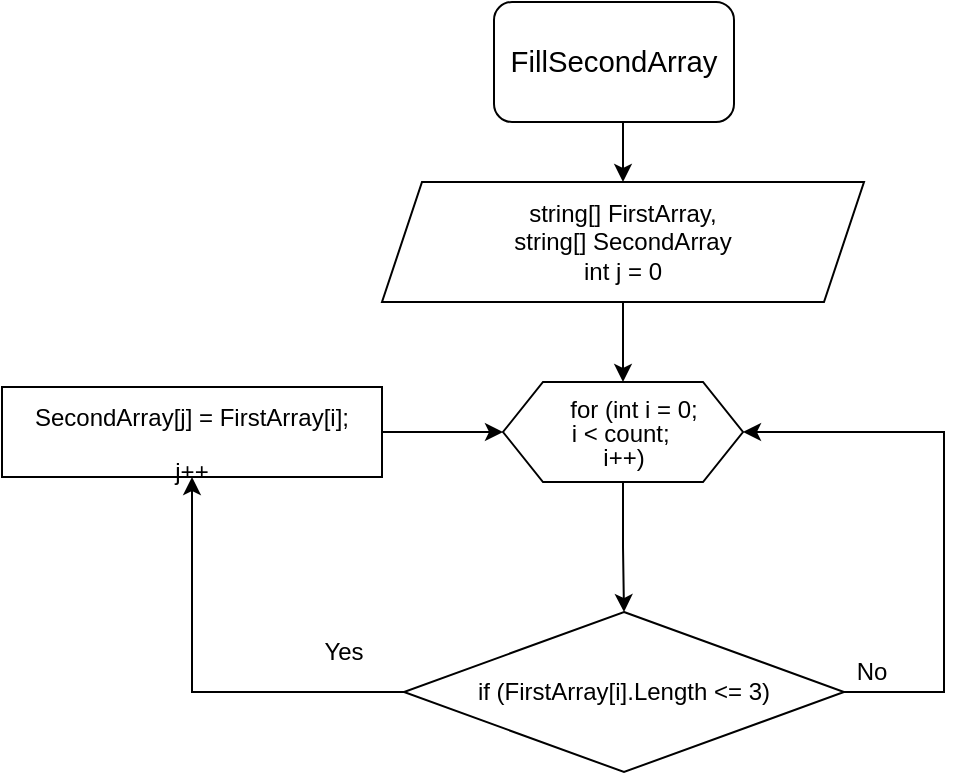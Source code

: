 <mxfile version="20.2.8" type="device"><diagram id="OblgngXBaN5i2UC44Yuv" name="Страница 1"><mxGraphModel dx="1078" dy="209" grid="0" gridSize="10" guides="1" tooltips="1" connect="1" arrows="1" fold="1" page="0" pageScale="1" pageWidth="827" pageHeight="1169" math="0" shadow="0"><root><mxCell id="0"/><mxCell id="1" parent="0"/><mxCell id="FsJn8AWs2QUzEIa8-9tw-12" style="edgeStyle=orthogonalEdgeStyle;rounded=0;orthogonalLoop=1;jettySize=auto;html=1;exitX=0.5;exitY=1;exitDx=0;exitDy=0;entryX=0.5;entryY=0;entryDx=0;entryDy=0;" edge="1" parent="1" source="FsJn8AWs2QUzEIa8-9tw-2" target="FsJn8AWs2QUzEIa8-9tw-5"><mxGeometry relative="1" as="geometry"/></mxCell><mxCell id="FsJn8AWs2QUzEIa8-9tw-2" value="&lt;span style=&quot;font-size:11.0pt;line-height:&lt;br/&gt;107%;font-family:&amp;quot;Calibri&amp;quot;,sans-serif;mso-ascii-theme-font:minor-latin;&lt;br/&gt;mso-fareast-font-family:Calibri;mso-fareast-theme-font:minor-latin;mso-hansi-theme-font:&lt;br/&gt;minor-latin;mso-bidi-font-family:&amp;quot;Times New Roman&amp;quot;;mso-bidi-theme-font:minor-bidi;&lt;br/&gt;mso-ansi-language:EN-US;mso-fareast-language:EN-US;mso-bidi-language:AR-SA&quot; lang=&quot;EN-US&quot;&gt;FillSecondArray&lt;/span&gt;" style="rounded=1;whiteSpace=wrap;html=1;" vertex="1" parent="1"><mxGeometry x="145" y="620" width="120" height="60" as="geometry"/></mxCell><mxCell id="FsJn8AWs2QUzEIa8-9tw-7" value="" style="edgeStyle=orthogonalEdgeStyle;rounded=0;orthogonalLoop=1;jettySize=auto;html=1;" edge="1" parent="1" source="FsJn8AWs2QUzEIa8-9tw-5" target="FsJn8AWs2QUzEIa8-9tw-6"><mxGeometry relative="1" as="geometry"/></mxCell><mxCell id="FsJn8AWs2QUzEIa8-9tw-5" value="string[]&amp;nbsp;FirstArray,&lt;br&gt;string[] SecondArray&lt;br&gt;int j = 0" style="shape=parallelogram;perimeter=parallelogramPerimeter;whiteSpace=wrap;html=1;fixedSize=1;" vertex="1" parent="1"><mxGeometry x="89" y="710" width="241" height="60" as="geometry"/></mxCell><mxCell id="FsJn8AWs2QUzEIa8-9tw-14" value="" style="edgeStyle=orthogonalEdgeStyle;rounded=0;orthogonalLoop=1;jettySize=auto;html=1;" edge="1" parent="1" source="FsJn8AWs2QUzEIa8-9tw-6" target="FsJn8AWs2QUzEIa8-9tw-13"><mxGeometry relative="1" as="geometry"/></mxCell><mxCell id="FsJn8AWs2QUzEIa8-9tw-6" value="&lt;p style=&quot;line-height: 0;&quot; class=&quot;MsoNormal&quot;&gt;&lt;span lang=&quot;EN-US&quot;&gt;&amp;nbsp; &amp;nbsp; for (int i = 0;&amp;nbsp;&lt;/span&gt;&lt;/p&gt;&lt;p style=&quot;line-height: 0;&quot; class=&quot;MsoNormal&quot;&gt;&lt;span style=&quot;background-color: initial;&quot;&gt;i &amp;lt; count;&amp;nbsp;&lt;/span&gt;&lt;/p&gt;&lt;p style=&quot;line-height: 0;&quot; class=&quot;MsoNormal&quot;&gt;&lt;span style=&quot;background-color: initial;&quot;&gt;i++)&lt;/span&gt;&lt;/p&gt;" style="shape=hexagon;perimeter=hexagonPerimeter2;whiteSpace=wrap;html=1;fixedSize=1;verticalAlign=middle;" vertex="1" parent="1"><mxGeometry x="149.5" y="810" width="120" height="50" as="geometry"/></mxCell><mxCell id="FsJn8AWs2QUzEIa8-9tw-16" value="" style="edgeStyle=orthogonalEdgeStyle;rounded=0;orthogonalLoop=1;jettySize=auto;html=1;" edge="1" parent="1" source="FsJn8AWs2QUzEIa8-9tw-13" target="FsJn8AWs2QUzEIa8-9tw-15"><mxGeometry relative="1" as="geometry"/></mxCell><mxCell id="FsJn8AWs2QUzEIa8-9tw-18" style="edgeStyle=orthogonalEdgeStyle;rounded=0;orthogonalLoop=1;jettySize=auto;html=1;entryX=1;entryY=0.5;entryDx=0;entryDy=0;" edge="1" parent="1" source="FsJn8AWs2QUzEIa8-9tw-13" target="FsJn8AWs2QUzEIa8-9tw-6"><mxGeometry relative="1" as="geometry"><mxPoint x="330" y="840" as="targetPoint"/><Array as="points"><mxPoint x="370" y="965"/><mxPoint x="370" y="835"/></Array></mxGeometry></mxCell><mxCell id="FsJn8AWs2QUzEIa8-9tw-13" value="&lt;span lang=&quot;EN-US&quot;&gt;if&amp;nbsp;(FirstArray[i].Length &amp;lt;= 3)&lt;/span&gt;" style="rhombus;whiteSpace=wrap;html=1;" vertex="1" parent="1"><mxGeometry x="100" y="925" width="220" height="80" as="geometry"/></mxCell><mxCell id="FsJn8AWs2QUzEIa8-9tw-17" value="" style="edgeStyle=orthogonalEdgeStyle;rounded=0;orthogonalLoop=1;jettySize=auto;html=1;" edge="1" parent="1" source="FsJn8AWs2QUzEIa8-9tw-15" target="FsJn8AWs2QUzEIa8-9tw-6"><mxGeometry relative="1" as="geometry"/></mxCell><mxCell id="FsJn8AWs2QUzEIa8-9tw-15" value="&lt;p style=&quot;margin-bottom:0cm;margin-bottom:.0001pt;line-height:&lt;br/&gt;normal&quot; class=&quot;MsoNormal&quot;&gt;&lt;span lang=&quot;EN-US&quot;&gt;SecondArray[j] = FirstArray[i];&lt;/span&gt;&lt;/p&gt;&lt;p style=&quot;margin-bottom:0cm;margin-bottom:.0001pt;line-height:&lt;br/&gt;normal&quot; class=&quot;MsoNormal&quot;&gt;&lt;span style=&quot;background-color: initial;&quot;&gt;j++&lt;/span&gt;&lt;/p&gt;" style="whiteSpace=wrap;html=1;" vertex="1" parent="1"><mxGeometry x="-101" y="812.5" width="190" height="45" as="geometry"/></mxCell><mxCell id="FsJn8AWs2QUzEIa8-9tw-19" value="Yes" style="text;html=1;strokeColor=none;fillColor=none;align=center;verticalAlign=middle;whiteSpace=wrap;rounded=0;" vertex="1" parent="1"><mxGeometry x="40" y="930" width="60" height="30" as="geometry"/></mxCell><mxCell id="FsJn8AWs2QUzEIa8-9tw-20" value="No" style="text;html=1;strokeColor=none;fillColor=none;align=center;verticalAlign=middle;whiteSpace=wrap;rounded=0;" vertex="1" parent="1"><mxGeometry x="304.25" y="940" width="60" height="30" as="geometry"/></mxCell></root></mxGraphModel></diagram></mxfile>